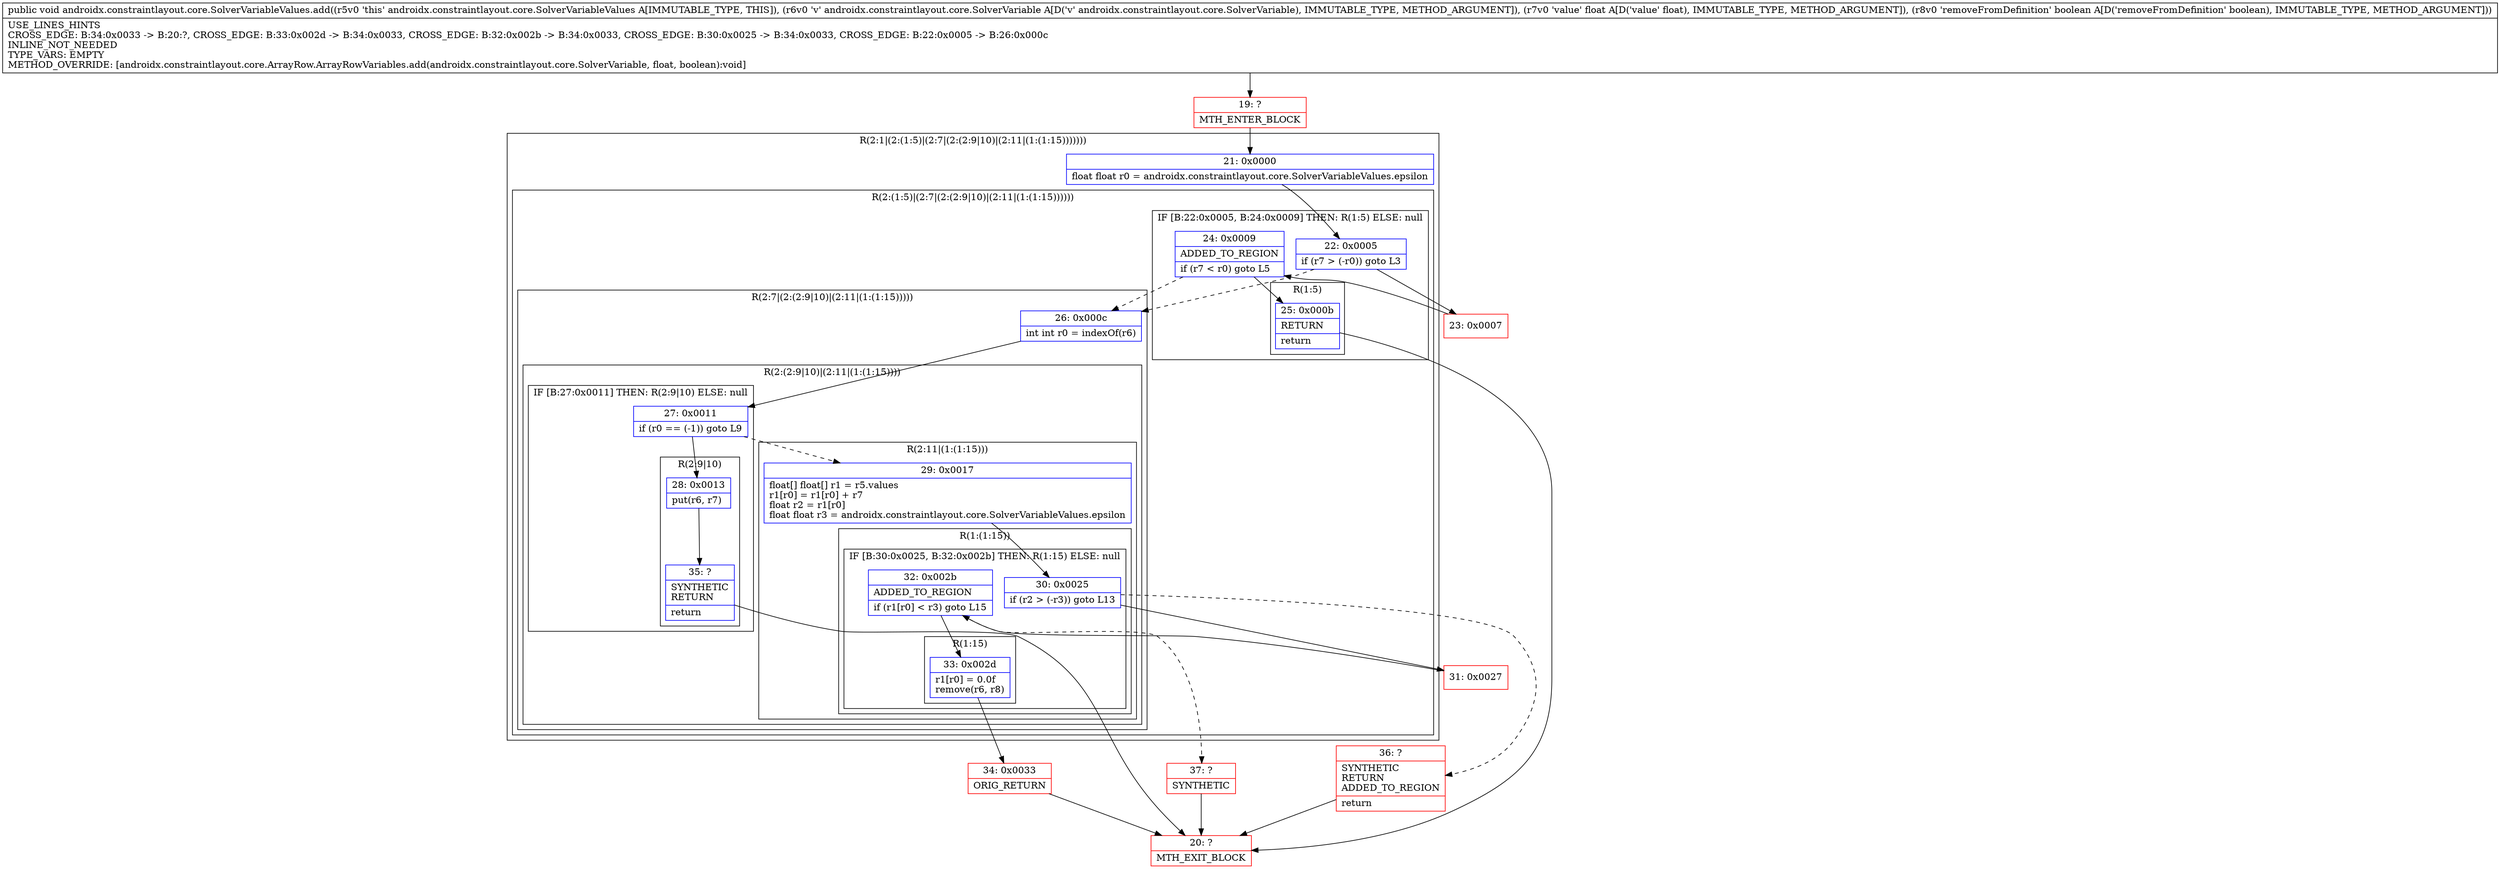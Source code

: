 digraph "CFG forandroidx.constraintlayout.core.SolverVariableValues.add(Landroidx\/constraintlayout\/core\/SolverVariable;FZ)V" {
subgraph cluster_Region_1631978034 {
label = "R(2:1|(2:(1:5)|(2:7|(2:(2:9|10)|(2:11|(1:(1:15)))))))";
node [shape=record,color=blue];
Node_21 [shape=record,label="{21\:\ 0x0000|float float r0 = androidx.constraintlayout.core.SolverVariableValues.epsilon\l}"];
subgraph cluster_Region_1580759591 {
label = "R(2:(1:5)|(2:7|(2:(2:9|10)|(2:11|(1:(1:15))))))";
node [shape=record,color=blue];
subgraph cluster_IfRegion_1545882949 {
label = "IF [B:22:0x0005, B:24:0x0009] THEN: R(1:5) ELSE: null";
node [shape=record,color=blue];
Node_22 [shape=record,label="{22\:\ 0x0005|if (r7 \> (\-r0)) goto L3\l}"];
Node_24 [shape=record,label="{24\:\ 0x0009|ADDED_TO_REGION\l|if (r7 \< r0) goto L5\l}"];
subgraph cluster_Region_801957720 {
label = "R(1:5)";
node [shape=record,color=blue];
Node_25 [shape=record,label="{25\:\ 0x000b|RETURN\l|return\l}"];
}
}
subgraph cluster_Region_883099129 {
label = "R(2:7|(2:(2:9|10)|(2:11|(1:(1:15)))))";
node [shape=record,color=blue];
Node_26 [shape=record,label="{26\:\ 0x000c|int int r0 = indexOf(r6)\l}"];
subgraph cluster_Region_610797165 {
label = "R(2:(2:9|10)|(2:11|(1:(1:15))))";
node [shape=record,color=blue];
subgraph cluster_IfRegion_1137401324 {
label = "IF [B:27:0x0011] THEN: R(2:9|10) ELSE: null";
node [shape=record,color=blue];
Node_27 [shape=record,label="{27\:\ 0x0011|if (r0 == (\-1)) goto L9\l}"];
subgraph cluster_Region_2081588618 {
label = "R(2:9|10)";
node [shape=record,color=blue];
Node_28 [shape=record,label="{28\:\ 0x0013|put(r6, r7)\l}"];
Node_35 [shape=record,label="{35\:\ ?|SYNTHETIC\lRETURN\l|return\l}"];
}
}
subgraph cluster_Region_307073077 {
label = "R(2:11|(1:(1:15)))";
node [shape=record,color=blue];
Node_29 [shape=record,label="{29\:\ 0x0017|float[] float[] r1 = r5.values\lr1[r0] = r1[r0] + r7\lfloat r2 = r1[r0]\lfloat float r3 = androidx.constraintlayout.core.SolverVariableValues.epsilon\l}"];
subgraph cluster_Region_1634083181 {
label = "R(1:(1:15))";
node [shape=record,color=blue];
subgraph cluster_IfRegion_1820174684 {
label = "IF [B:30:0x0025, B:32:0x002b] THEN: R(1:15) ELSE: null";
node [shape=record,color=blue];
Node_30 [shape=record,label="{30\:\ 0x0025|if (r2 \> (\-r3)) goto L13\l}"];
Node_32 [shape=record,label="{32\:\ 0x002b|ADDED_TO_REGION\l|if (r1[r0] \< r3) goto L15\l}"];
subgraph cluster_Region_1079899623 {
label = "R(1:15)";
node [shape=record,color=blue];
Node_33 [shape=record,label="{33\:\ 0x002d|r1[r0] = 0.0f\lremove(r6, r8)\l}"];
}
}
}
}
}
}
}
}
Node_19 [shape=record,color=red,label="{19\:\ ?|MTH_ENTER_BLOCK\l}"];
Node_23 [shape=record,color=red,label="{23\:\ 0x0007}"];
Node_20 [shape=record,color=red,label="{20\:\ ?|MTH_EXIT_BLOCK\l}"];
Node_31 [shape=record,color=red,label="{31\:\ 0x0027}"];
Node_34 [shape=record,color=red,label="{34\:\ 0x0033|ORIG_RETURN\l}"];
Node_37 [shape=record,color=red,label="{37\:\ ?|SYNTHETIC\l}"];
Node_36 [shape=record,color=red,label="{36\:\ ?|SYNTHETIC\lRETURN\lADDED_TO_REGION\l|return\l}"];
MethodNode[shape=record,label="{public void androidx.constraintlayout.core.SolverVariableValues.add((r5v0 'this' androidx.constraintlayout.core.SolverVariableValues A[IMMUTABLE_TYPE, THIS]), (r6v0 'v' androidx.constraintlayout.core.SolverVariable A[D('v' androidx.constraintlayout.core.SolverVariable), IMMUTABLE_TYPE, METHOD_ARGUMENT]), (r7v0 'value' float A[D('value' float), IMMUTABLE_TYPE, METHOD_ARGUMENT]), (r8v0 'removeFromDefinition' boolean A[D('removeFromDefinition' boolean), IMMUTABLE_TYPE, METHOD_ARGUMENT]))  | USE_LINES_HINTS\lCROSS_EDGE: B:34:0x0033 \-\> B:20:?, CROSS_EDGE: B:33:0x002d \-\> B:34:0x0033, CROSS_EDGE: B:32:0x002b \-\> B:34:0x0033, CROSS_EDGE: B:30:0x0025 \-\> B:34:0x0033, CROSS_EDGE: B:22:0x0005 \-\> B:26:0x000c\lINLINE_NOT_NEEDED\lTYPE_VARS: EMPTY\lMETHOD_OVERRIDE: [androidx.constraintlayout.core.ArrayRow.ArrayRowVariables.add(androidx.constraintlayout.core.SolverVariable, float, boolean):void]\l}"];
MethodNode -> Node_19;Node_21 -> Node_22;
Node_22 -> Node_23;
Node_22 -> Node_26[style=dashed];
Node_24 -> Node_25;
Node_24 -> Node_26[style=dashed];
Node_25 -> Node_20;
Node_26 -> Node_27;
Node_27 -> Node_28;
Node_27 -> Node_29[style=dashed];
Node_28 -> Node_35;
Node_35 -> Node_20;
Node_29 -> Node_30;
Node_30 -> Node_31;
Node_30 -> Node_36[style=dashed];
Node_32 -> Node_33;
Node_32 -> Node_37[style=dashed];
Node_33 -> Node_34;
Node_19 -> Node_21;
Node_23 -> Node_24;
Node_31 -> Node_32;
Node_34 -> Node_20;
Node_37 -> Node_20;
Node_36 -> Node_20;
}

